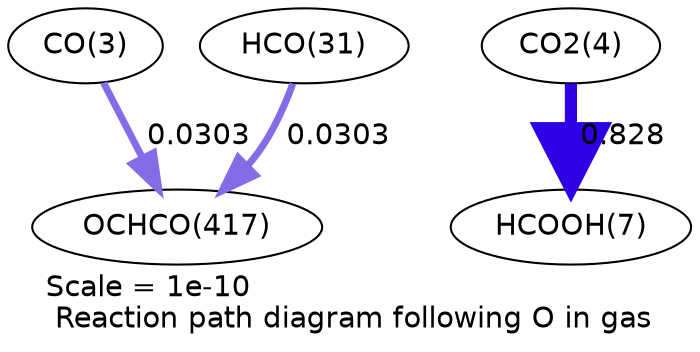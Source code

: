 digraph reaction_paths {
center=1;
s3 -> s14[fontname="Helvetica", penwidth=3.36, arrowsize=1.68, color="0.7, 0.53, 0.9"
, label=" 0.0303"];
s4 -> s7[fontname="Helvetica", penwidth=5.86, arrowsize=2.93, color="0.7, 1.33, 0.9"
, label=" 0.828"];
s11 -> s14[fontname="Helvetica", penwidth=3.36, arrowsize=1.68, color="0.7, 0.53, 0.9"
, label=" 0.0303"];
s3 [ fontname="Helvetica", label="CO(3)"];
s4 [ fontname="Helvetica", label="CO2(4)"];
s7 [ fontname="Helvetica", label="HCOOH(7)"];
s11 [ fontname="Helvetica", label="HCO(31)"];
s14 [ fontname="Helvetica", label="OCHCO(417)"];
 label = "Scale = 1e-10\l Reaction path diagram following O in gas";
 fontname = "Helvetica";
}
